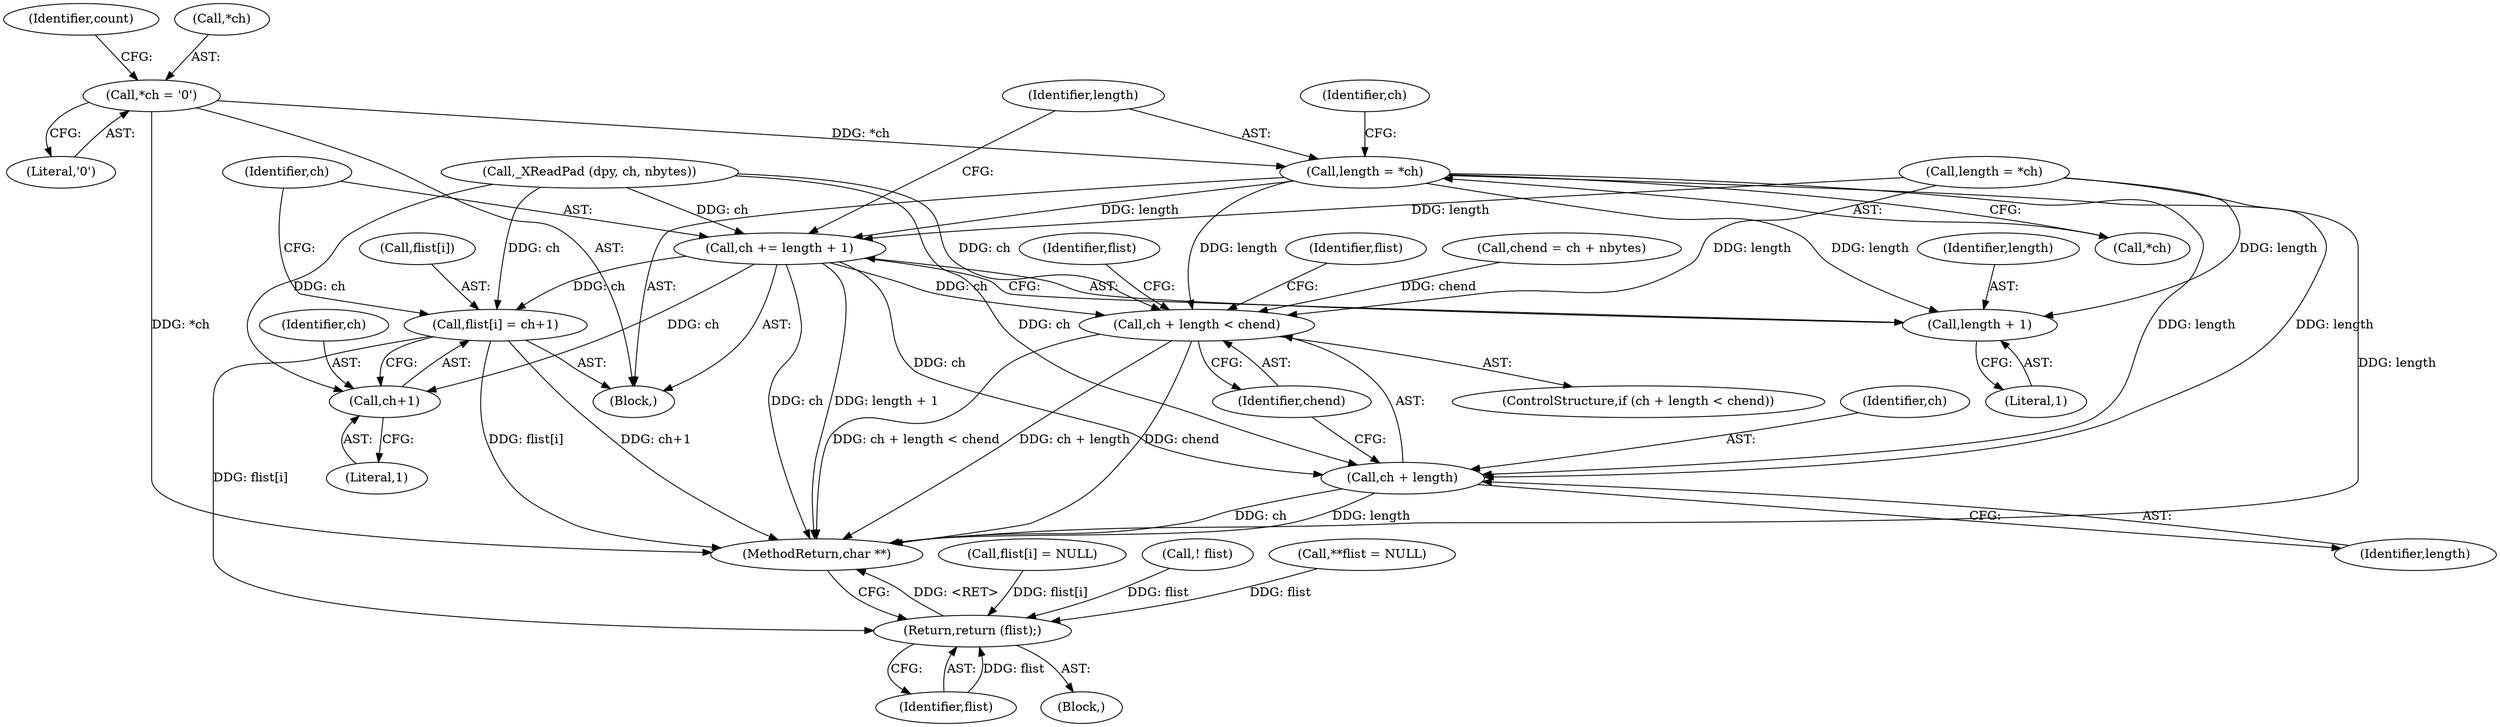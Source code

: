 digraph "1_libx11_dbf72805fd9d7b1846fe9a11b46f3994bfc27fea@del" {
"1000251" [label="(Call,length = *ch)"];
"1000255" [label="(Call,*ch = '\0')"];
"1000233" [label="(Call,ch + length < chend)"];
"1000234" [label="(Call,ch + length)"];
"1000246" [label="(Call,ch += length + 1)"];
"1000239" [label="(Call,flist[i] = ch+1)"];
"1000274" [label="(Return,return (flist);)"];
"1000243" [label="(Call,ch+1)"];
"1000248" [label="(Call,length + 1)"];
"1000234" [label="(Call,ch + length)"];
"1000255" [label="(Call,*ch = '\0')"];
"1000260" [label="(Identifier,count)"];
"1000253" [label="(Call,*ch)"];
"1000233" [label="(Call,ch + length < chend)"];
"1000248" [label="(Call,length + 1)"];
"1000276" [label="(MethodReturn,char **)"];
"1000275" [label="(Identifier,flist)"];
"1000256" [label="(Call,*ch)"];
"1000244" [label="(Identifier,ch)"];
"1000247" [label="(Identifier,ch)"];
"1000238" [label="(Block,)"];
"1000109" [label="(Block,)"];
"1000232" [label="(ControlStructure,if (ch + length < chend))"];
"1000264" [label="(Identifier,flist)"];
"1000257" [label="(Identifier,ch)"];
"1000240" [label="(Call,flist[i])"];
"1000251" [label="(Call,length = *ch)"];
"1000216" [label="(Call,length = *ch)"];
"1000243" [label="(Call,ch+1)"];
"1000258" [label="(Literal,'\0')"];
"1000207" [label="(Call,_XReadPad (dpy, ch, nbytes))"];
"1000246" [label="(Call,ch += length + 1)"];
"1000252" [label="(Identifier,length)"];
"1000237" [label="(Identifier,chend)"];
"1000241" [label="(Identifier,flist)"];
"1000274" [label="(Return,return (flist);)"];
"1000249" [label="(Identifier,length)"];
"1000262" [label="(Call,flist[i] = NULL)"];
"1000245" [label="(Literal,1)"];
"1000250" [label="(Literal,1)"];
"1000235" [label="(Identifier,ch)"];
"1000211" [label="(Call,chend = ch + nbytes)"];
"1000186" [label="(Call,! flist)"];
"1000239" [label="(Call,flist[i] = ch+1)"];
"1000116" [label="(Call,**flist = NULL)"];
"1000236" [label="(Identifier,length)"];
"1000251" -> "1000238"  [label="AST: "];
"1000251" -> "1000253"  [label="CFG: "];
"1000252" -> "1000251"  [label="AST: "];
"1000253" -> "1000251"  [label="AST: "];
"1000257" -> "1000251"  [label="CFG: "];
"1000251" -> "1000276"  [label="DDG: length"];
"1000251" -> "1000233"  [label="DDG: length"];
"1000251" -> "1000234"  [label="DDG: length"];
"1000251" -> "1000246"  [label="DDG: length"];
"1000251" -> "1000248"  [label="DDG: length"];
"1000255" -> "1000251"  [label="DDG: *ch"];
"1000255" -> "1000238"  [label="AST: "];
"1000255" -> "1000258"  [label="CFG: "];
"1000256" -> "1000255"  [label="AST: "];
"1000258" -> "1000255"  [label="AST: "];
"1000260" -> "1000255"  [label="CFG: "];
"1000255" -> "1000276"  [label="DDG: *ch"];
"1000233" -> "1000232"  [label="AST: "];
"1000233" -> "1000237"  [label="CFG: "];
"1000234" -> "1000233"  [label="AST: "];
"1000237" -> "1000233"  [label="AST: "];
"1000241" -> "1000233"  [label="CFG: "];
"1000264" -> "1000233"  [label="CFG: "];
"1000233" -> "1000276"  [label="DDG: chend"];
"1000233" -> "1000276"  [label="DDG: ch + length < chend"];
"1000233" -> "1000276"  [label="DDG: ch + length"];
"1000246" -> "1000233"  [label="DDG: ch"];
"1000207" -> "1000233"  [label="DDG: ch"];
"1000216" -> "1000233"  [label="DDG: length"];
"1000211" -> "1000233"  [label="DDG: chend"];
"1000234" -> "1000236"  [label="CFG: "];
"1000235" -> "1000234"  [label="AST: "];
"1000236" -> "1000234"  [label="AST: "];
"1000237" -> "1000234"  [label="CFG: "];
"1000234" -> "1000276"  [label="DDG: length"];
"1000234" -> "1000276"  [label="DDG: ch"];
"1000246" -> "1000234"  [label="DDG: ch"];
"1000207" -> "1000234"  [label="DDG: ch"];
"1000216" -> "1000234"  [label="DDG: length"];
"1000246" -> "1000238"  [label="AST: "];
"1000246" -> "1000248"  [label="CFG: "];
"1000247" -> "1000246"  [label="AST: "];
"1000248" -> "1000246"  [label="AST: "];
"1000252" -> "1000246"  [label="CFG: "];
"1000246" -> "1000276"  [label="DDG: length + 1"];
"1000246" -> "1000276"  [label="DDG: ch"];
"1000246" -> "1000239"  [label="DDG: ch"];
"1000246" -> "1000243"  [label="DDG: ch"];
"1000216" -> "1000246"  [label="DDG: length"];
"1000207" -> "1000246"  [label="DDG: ch"];
"1000239" -> "1000238"  [label="AST: "];
"1000239" -> "1000243"  [label="CFG: "];
"1000240" -> "1000239"  [label="AST: "];
"1000243" -> "1000239"  [label="AST: "];
"1000247" -> "1000239"  [label="CFG: "];
"1000239" -> "1000276"  [label="DDG: flist[i]"];
"1000239" -> "1000276"  [label="DDG: ch+1"];
"1000207" -> "1000239"  [label="DDG: ch"];
"1000239" -> "1000274"  [label="DDG: flist[i]"];
"1000274" -> "1000109"  [label="AST: "];
"1000274" -> "1000275"  [label="CFG: "];
"1000275" -> "1000274"  [label="AST: "];
"1000276" -> "1000274"  [label="CFG: "];
"1000274" -> "1000276"  [label="DDG: <RET>"];
"1000275" -> "1000274"  [label="DDG: flist"];
"1000116" -> "1000274"  [label="DDG: flist"];
"1000186" -> "1000274"  [label="DDG: flist"];
"1000262" -> "1000274"  [label="DDG: flist[i]"];
"1000243" -> "1000245"  [label="CFG: "];
"1000244" -> "1000243"  [label="AST: "];
"1000245" -> "1000243"  [label="AST: "];
"1000207" -> "1000243"  [label="DDG: ch"];
"1000248" -> "1000250"  [label="CFG: "];
"1000249" -> "1000248"  [label="AST: "];
"1000250" -> "1000248"  [label="AST: "];
"1000216" -> "1000248"  [label="DDG: length"];
}
